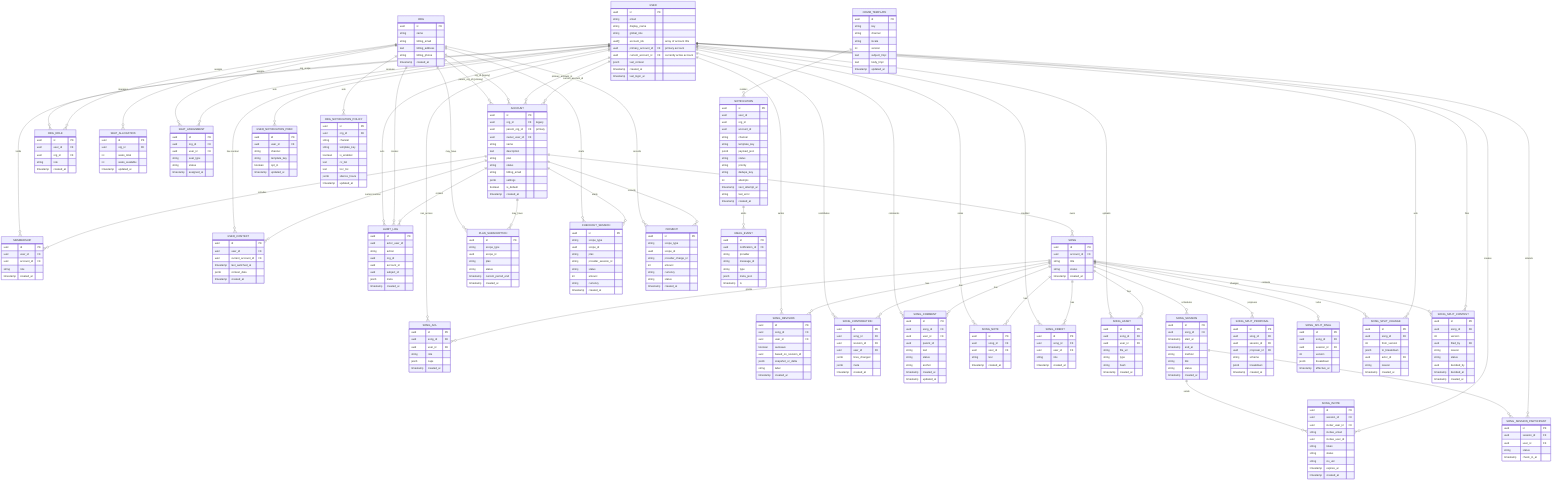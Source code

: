 erDiagram
  %% ---------- CORE IDENTITY ----------
  USER {
    uuid id PK
    string email
    string display_name
    string global_role
    uuid[] account_ids "array of account IDs"
    uuid primary_account_id FK "primary account"
    uuid current_account_id FK "currently active account"
    jsonb last_context
    timestamp created_at
    timestamp last_login_at
  }

  ORG {
    uuid id PK
    string name
    string billing_email
    text billing_address
    string billing_phone
    timestamp created_at
  }

  ACCOUNT {
    uuid id PK
    uuid org_id FK "legacy"
    uuid parent_org_id FK "primary"
    uuid owner_user_id FK
    string name
    text description
    string plan
    string status
    string billing_email
    jsonb settings
    boolean is_default
    timestamp created_at
  }

  MEMBERSHIP {
    uuid id PK
    uuid user_id FK
    uuid account_id FK
    string role
    timestamp created_at
  }
  USER_CONTEXT {
    uuid id PK
    uuid user_id FK
    uuid current_account_id FK
    timestamp last_switched_at
    jsonb context_data
    timestamp created_at
  }
  ORG_ROLE {
    uuid id PK
    uuid user_id FK
    uuid org_id FK
    string role
    timestamp created_at
  }

  AUDIT_LOG {
    uuid id PK
    uuid actor_user_id
    string action
    uuid org_id
    uuid account_id
    uuid subject_id
    jsonb meta
    timestamp created_at
  }

  %% ---------- ACCESS CONTROL ----------
  SONG {
    uuid id PK
    uuid account_id FK
    string title
    string status
    timestamp created_at
  }

  SONG_ACL {
    uuid id PK
    uuid song_id FK
    uuid user_id FK
    string role
    jsonb caps
    timestamp created_at
  }

  %% ---------- SONGS & COLLAB ----------
  SONG_REVISION {
    uuid id PK
    uuid song_id FK
    uuid user_id FK
    boolean autosave
    uuid based_on_revision_id
    jsonb snapshot_or_delta
    string label
    timestamp created_at
  }

  SONG_CONTRIBUTION {
    uuid id PK
    uuid song_id FK
    uuid revision_id FK
    uuid user_id FK
    jsonb lines_changed
    jsonb meta
    timestamp created_at
  }

  SONG_COMMENT {
    uuid id PK
    uuid song_id FK
    uuid user_id FK
    uuid parent_id
    string text
    string status
    string anchor
    timestamp created_at
    timestamp updated_at
  }

  SONG_NOTE {
    uuid id PK
    uuid song_id FK
    uuid user_id FK
    string text
    timestamp created_at
  }

  SONG_CREDIT {
    uuid id PK
    uuid song_id FK
    uuid user_id FK
    string role
    timestamp created_at
  }

  SONG_ASSET {
    uuid id PK
    uuid song_id FK
    uuid user_id FK
    string file_url
    string type
    string hash
    timestamp created_at
  }

  %% ---------- SESSIONS & SPLITS ----------
  SONG_SESSION {
    uuid id PK
    uuid song_id FK
    timestamp start_at
    timestamp end_at
    string method
    string link
    string status
    timestamp created_at
  }

  SONG_INVITE {
    uuid id PK
    uuid session_id FK
    uuid inviter_user_id FK
    string invitee_email
    uuid invitee_user_id
    string token
    string status
    string ics_uid
    timestamp expires_at
    timestamp created_at
  }

  SONG_SESSION_PARTICIPANT {
    uuid id PK
    uuid session_id FK
    uuid user_id FK
    string status
    timestamp check_in_at
  }

  SONG_SPLIT_PROPOSAL {
    uuid id PK
    uuid song_id FK
    uuid session_id FK
    uuid proposer_id FK
    string scheme
    jsonb breakdown
    timestamp created_at
  }

  SONG_SPLIT_FINAL {
    uuid id PK
    uuid song_id FK
    uuid session_id FK
    int version
    jsonb breakdown
    timestamp effective_at
  }

  SONG_SPLIT_CHANGE {
    uuid id PK
    uuid song_id FK
    int from_version
    jsonb to_breakdown
    uuid actor_id FK
    string reason
    timestamp created_at
  }

  SONG_SPLIT_CONTEST {
    uuid id PK
    uuid song_id FK
    int version
    uuid filed_by FK
    string reason
    string status
    uuid decided_by
    timestamp decided_at
    timestamp created_at
  }

  %% ---------- BILLING & SEATS ----------
  PLAN_SUBSCRIPTION {
    uuid id PK
    string scope_type
    uuid scope_id
    string plan
    string status
    timestamp current_period_end
    timestamp created_at
  }

  CHECKOUT_SESSION {
    uuid id PK
    string scope_type
    uuid scope_id
    string plan
    string provider_session_id
    string status
    int amount
    string currency
    timestamp created_at
  }

  PAYMENT {
    uuid id PK
    string scope_type
    uuid scope_id
    string provider_charge_id
    int amount
    string currency
    string status
    timestamp created_at
  }

  SEAT_ALLOCATION {
    uuid id PK
    uuid org_id FK
    int seats_total
    int seats_available
    timestamp updated_at
  }

  SEAT_ASSIGNMENT {
    uuid id PK
    uuid org_id FK
    uuid user_id FK
    string seat_type
    string status
    timestamp assigned_at
  }

  %% ---------- COMMS & NOTIFICATIONS ----------
  COMM_TEMPLATE {
    uuid id PK
    string key
    string channel
    string locale
    int version
    text subject_tmpl
    text body_tmpl
    timestamp updated_at
  }

  NOTIFICATION {
    uuid id PK
    uuid user_id
    uuid org_id
    uuid account_id
    string channel
    string template_key
    jsonb payload_json
    string status
    string priority
    string dedupe_key
    int attempts
    timestamp next_attempt_at
    string last_error
    timestamp created_at
  }

  EMAIL_EVENT {
    uuid id PK
    uuid notification_id FK
    string provider
    string message_id
    string type
    jsonb meta_json
    timestamp ts
  }

  USER_NOTIFICATION_PREF {
    uuid id PK
    uuid user_id FK
    string channel
    string template_key
    boolean opt_in
    timestamp updated_at
  }

  ORG_NOTIFICATION_POLICY {
    uuid id PK
    uuid org_id FK
    string channel
    string template_key
    boolean is_enabled
    text cc_list
    text bcc_list
    jsonb silence_hours
    timestamp updated_at
  }

  %% ---------- RELATIONSHIPS (CROSS-DOMAIN) ----------
  ORG ||--o{ ACCOUNT : "parent_org_id (primary)"
  ORG ||--o{ ACCOUNT : "org_id (legacy)"
  USER ||--o{ MEMBERSHIP : holds
  ACCOUNT ||--o{ MEMBERSHIP : includes
  USER ||--o{ USER_CONTEXT : "has context"
  ACCOUNT ||--o{ USER_CONTEXT : "current context"
  USER ||--o{ ORG_ROLE : org_scope
  ORG ||--o{ ORG_ROLE : assigns

  ACCOUNT ||--o{ SONG : owns
  USER ||--o{ SONG_ACL : can_access
  SONG ||--o{ SONG_ACL : grants

  USER ||--o{ SONG_REVISION : writes
  SONG ||--o{ SONG_REVISION : has
  USER ||--o{ SONG_CONTRIBUTION : contributes
  SONG ||--o{ SONG_CONTRIBUTION : has
  USER ||--o{ SONG_COMMENT : comments
  SONG ||--o{ SONG_COMMENT : has
  USER ||--o{ SONG_NOTE : notes
  SONG ||--o{ SONG_NOTE : has
  USER ||--o{ SONG_CREDIT : credited
  SONG ||--o{ SONG_CREDIT : has
  USER ||--o{ SONG_ASSET : uploads
  SONG ||--o{ SONG_ASSET : has

  SONG ||--o{ SONG_SESSION : schedules
  SONG_SESSION ||--o{ SONG_INVITE : sends
  USER ||--o{ SONG_INVITE : creates
  SONG_SESSION ||--o{ SONG_SESSION_PARTICIPANT : has
  USER ||--o{ SONG_SESSION_PARTICIPANT : attends
  SONG ||--o{ SONG_SPLIT_PROPOSAL : proposes
  SONG ||--o{ SONG_SPLIT_FINAL : locks
  SONG ||--o{ SONG_SPLIT_CHANGE : changes
  USER ||--o{ SONG_SPLIT_CHANGE : acts
  SONG ||--o{ SONG_SPLIT_CONTEST : contests
  USER ||--o{ SONG_SPLIT_CONTEST : files

  ORG ||--o{ PLAN_SUBSCRIPTION : may_have
  ACCOUNT ||--o{ PLAN_SUBSCRIPTION : may_have
  ORG ||--o{ CHECKOUT_SESSION : starts
  ACCOUNT ||--o{ CHECKOUT_SESSION : starts
  ORG ||--o{ PAYMENT : records
  ACCOUNT ||--o{ PAYMENT : records
  ORG ||--o{ SEAT_ALLOCATION : manages
  ORG ||--o{ SEAT_ASSIGNMENT : assigns
  USER ||--o{ SEAT_ASSIGNMENT : receives

  COMM_TEMPLATE ||--o{ NOTIFICATION : renders
  NOTIFICATION ||--o{ EMAIL_EVENT : emits
  USER ||--o{ USER_NOTIFICATION_PREF : sets
  ORG ||--o{ ORG_NOTIFICATION_POLICY : sets

  USER ||--o{ AUDIT_LOG : acts
  ORG ||--o{ AUDIT_LOG : context
  ACCOUNT ||--o{ AUDIT_LOG : context
  USER ||--o{ ACCOUNT : "primary_account_id"
  USER ||--o{ ACCOUNT : "current_account_id"